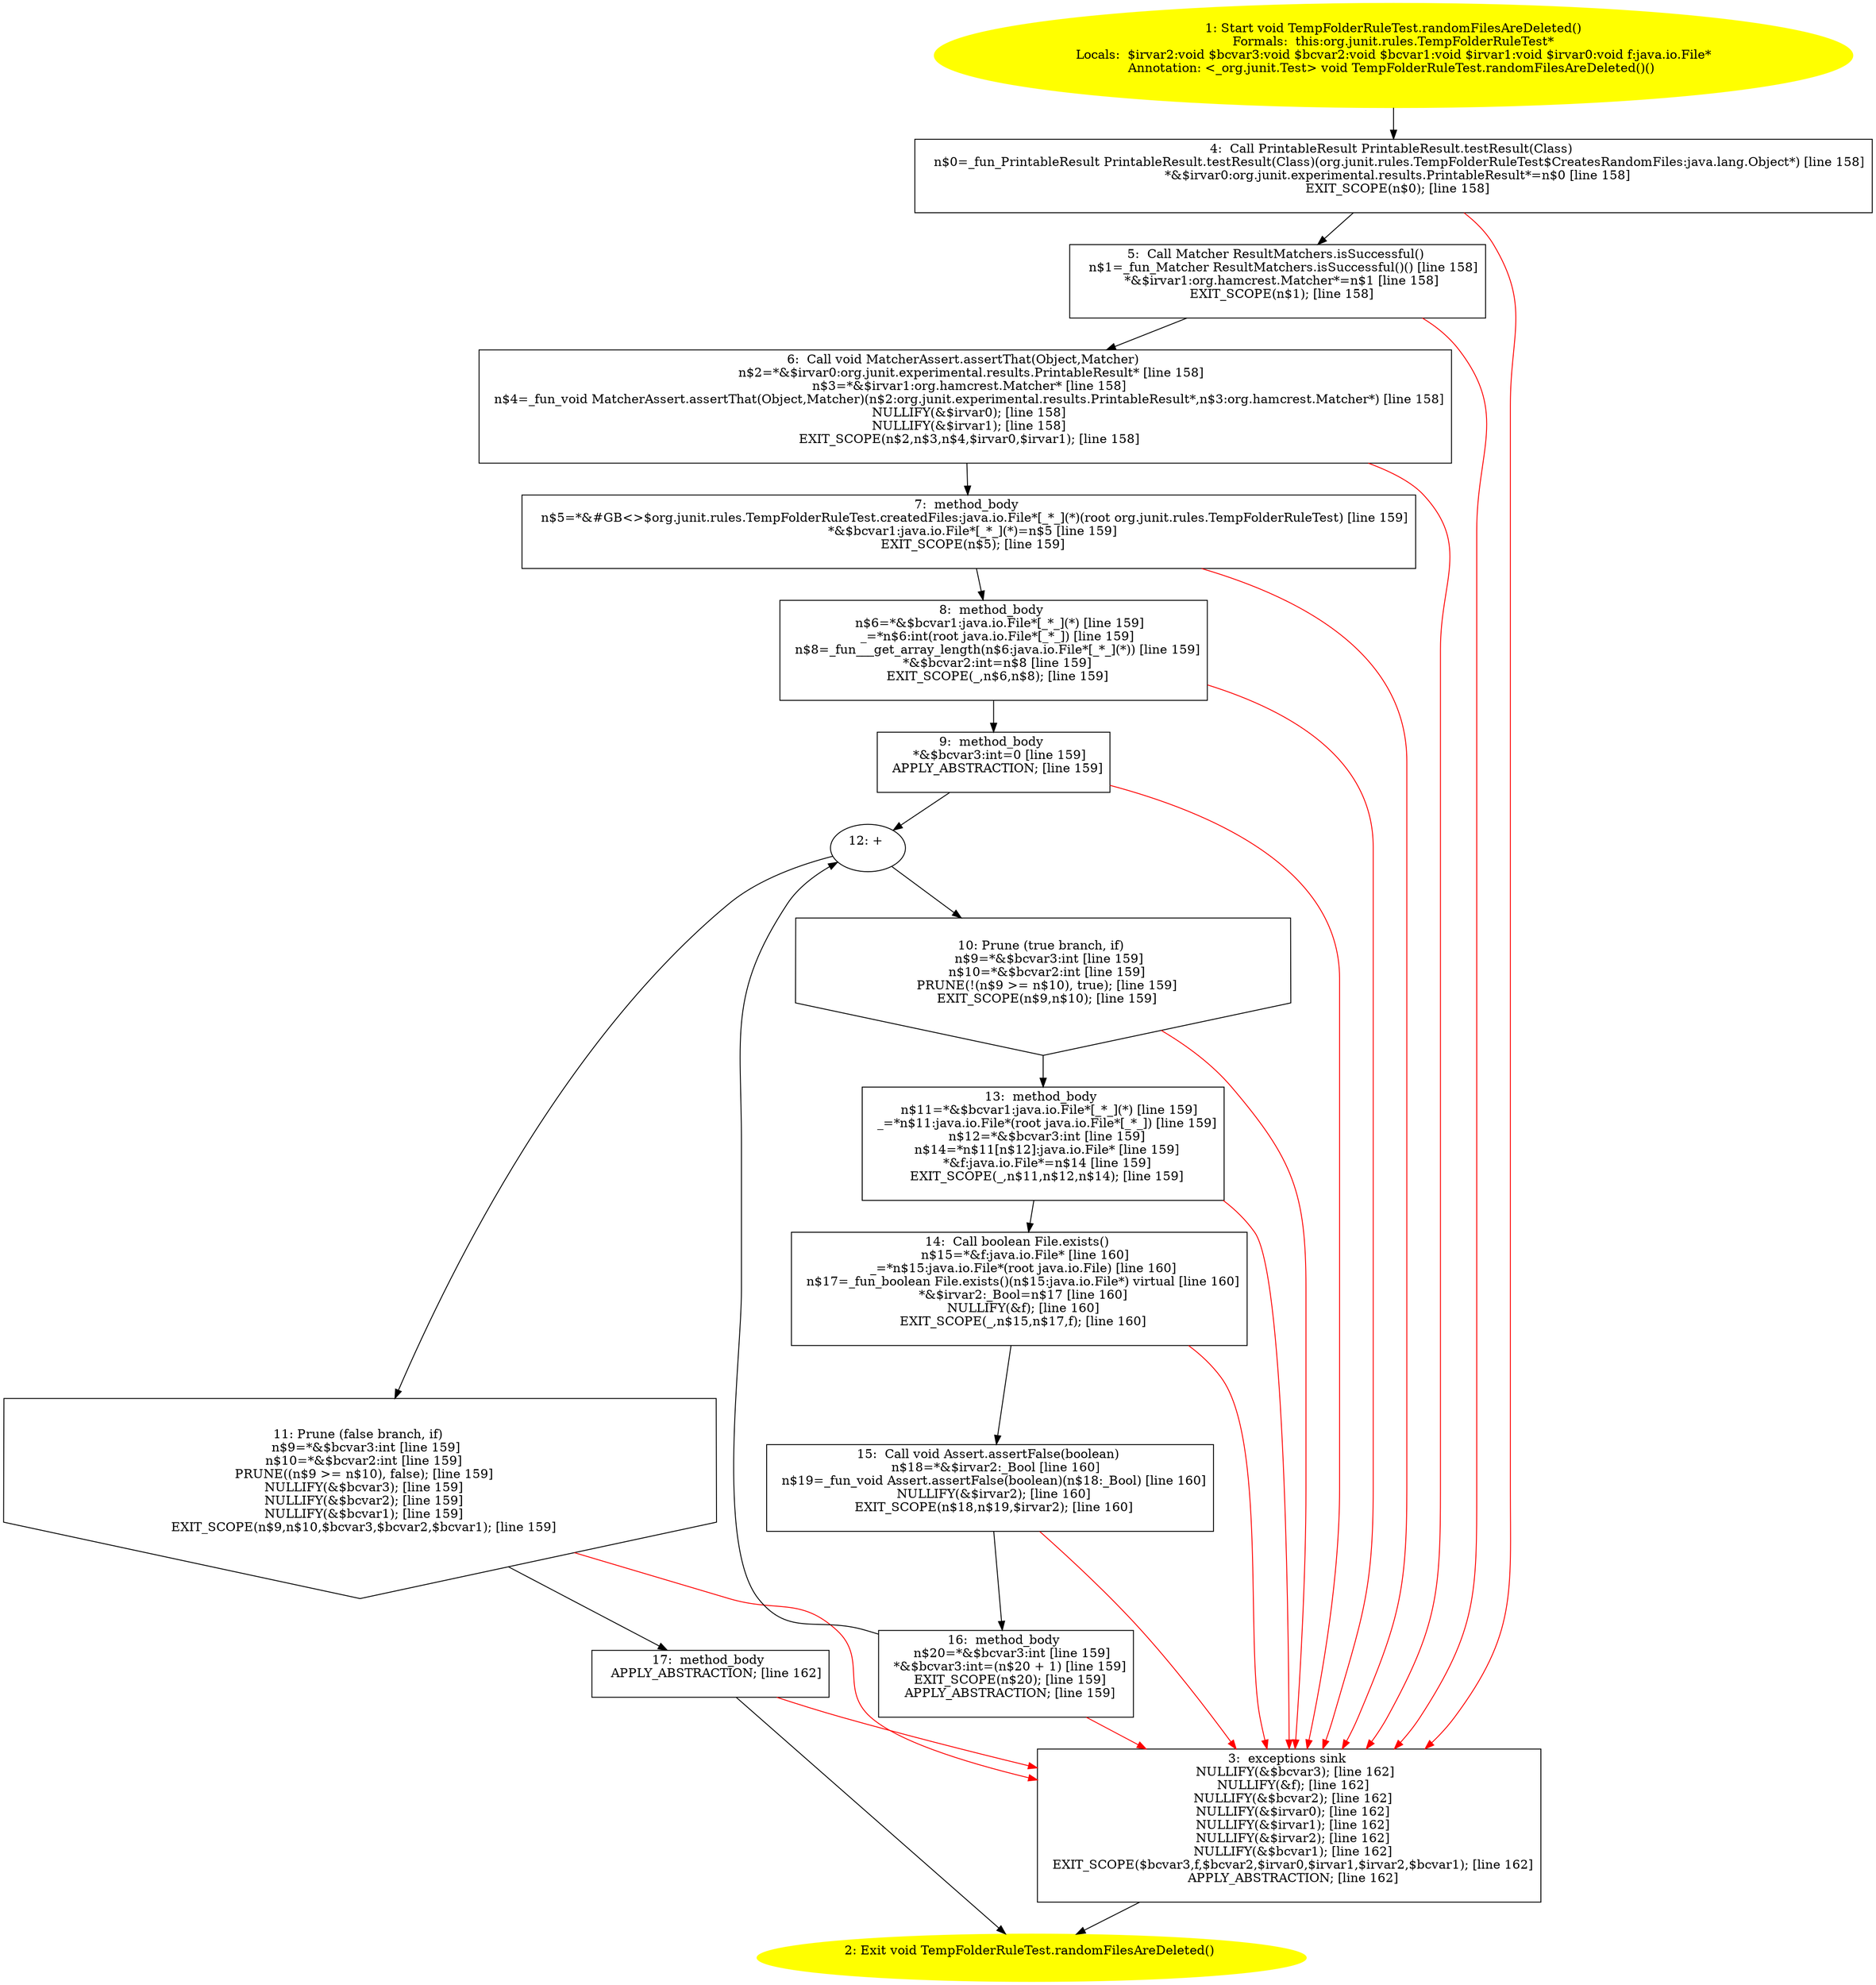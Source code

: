 /* @generated */
digraph cfg {
"org.junit.rules.TempFolderRuleTest.randomFilesAreDeleted():void.da403993b838d8c7695b8f09e89dacae_1" [label="1: Start void TempFolderRuleTest.randomFilesAreDeleted()\nFormals:  this:org.junit.rules.TempFolderRuleTest*\nLocals:  $irvar2:void $bcvar3:void $bcvar2:void $bcvar1:void $irvar1:void $irvar0:void f:java.io.File*\nAnnotation: <_org.junit.Test> void TempFolderRuleTest.randomFilesAreDeleted()() \n  " color=yellow style=filled]
	

	 "org.junit.rules.TempFolderRuleTest.randomFilesAreDeleted():void.da403993b838d8c7695b8f09e89dacae_1" -> "org.junit.rules.TempFolderRuleTest.randomFilesAreDeleted():void.da403993b838d8c7695b8f09e89dacae_4" ;
"org.junit.rules.TempFolderRuleTest.randomFilesAreDeleted():void.da403993b838d8c7695b8f09e89dacae_2" [label="2: Exit void TempFolderRuleTest.randomFilesAreDeleted() \n  " color=yellow style=filled]
	

"org.junit.rules.TempFolderRuleTest.randomFilesAreDeleted():void.da403993b838d8c7695b8f09e89dacae_3" [label="3:  exceptions sink \n   NULLIFY(&$bcvar3); [line 162]\n  NULLIFY(&f); [line 162]\n  NULLIFY(&$bcvar2); [line 162]\n  NULLIFY(&$irvar0); [line 162]\n  NULLIFY(&$irvar1); [line 162]\n  NULLIFY(&$irvar2); [line 162]\n  NULLIFY(&$bcvar1); [line 162]\n  EXIT_SCOPE($bcvar3,f,$bcvar2,$irvar0,$irvar1,$irvar2,$bcvar1); [line 162]\n  APPLY_ABSTRACTION; [line 162]\n " shape="box"]
	

	 "org.junit.rules.TempFolderRuleTest.randomFilesAreDeleted():void.da403993b838d8c7695b8f09e89dacae_3" -> "org.junit.rules.TempFolderRuleTest.randomFilesAreDeleted():void.da403993b838d8c7695b8f09e89dacae_2" ;
"org.junit.rules.TempFolderRuleTest.randomFilesAreDeleted():void.da403993b838d8c7695b8f09e89dacae_4" [label="4:  Call PrintableResult PrintableResult.testResult(Class) \n   n$0=_fun_PrintableResult PrintableResult.testResult(Class)(org.junit.rules.TempFolderRuleTest$CreatesRandomFiles:java.lang.Object*) [line 158]\n  *&$irvar0:org.junit.experimental.results.PrintableResult*=n$0 [line 158]\n  EXIT_SCOPE(n$0); [line 158]\n " shape="box"]
	

	 "org.junit.rules.TempFolderRuleTest.randomFilesAreDeleted():void.da403993b838d8c7695b8f09e89dacae_4" -> "org.junit.rules.TempFolderRuleTest.randomFilesAreDeleted():void.da403993b838d8c7695b8f09e89dacae_5" ;
	 "org.junit.rules.TempFolderRuleTest.randomFilesAreDeleted():void.da403993b838d8c7695b8f09e89dacae_4" -> "org.junit.rules.TempFolderRuleTest.randomFilesAreDeleted():void.da403993b838d8c7695b8f09e89dacae_3" [color="red" ];
"org.junit.rules.TempFolderRuleTest.randomFilesAreDeleted():void.da403993b838d8c7695b8f09e89dacae_5" [label="5:  Call Matcher ResultMatchers.isSuccessful() \n   n$1=_fun_Matcher ResultMatchers.isSuccessful()() [line 158]\n  *&$irvar1:org.hamcrest.Matcher*=n$1 [line 158]\n  EXIT_SCOPE(n$1); [line 158]\n " shape="box"]
	

	 "org.junit.rules.TempFolderRuleTest.randomFilesAreDeleted():void.da403993b838d8c7695b8f09e89dacae_5" -> "org.junit.rules.TempFolderRuleTest.randomFilesAreDeleted():void.da403993b838d8c7695b8f09e89dacae_6" ;
	 "org.junit.rules.TempFolderRuleTest.randomFilesAreDeleted():void.da403993b838d8c7695b8f09e89dacae_5" -> "org.junit.rules.TempFolderRuleTest.randomFilesAreDeleted():void.da403993b838d8c7695b8f09e89dacae_3" [color="red" ];
"org.junit.rules.TempFolderRuleTest.randomFilesAreDeleted():void.da403993b838d8c7695b8f09e89dacae_6" [label="6:  Call void MatcherAssert.assertThat(Object,Matcher) \n   n$2=*&$irvar0:org.junit.experimental.results.PrintableResult* [line 158]\n  n$3=*&$irvar1:org.hamcrest.Matcher* [line 158]\n  n$4=_fun_void MatcherAssert.assertThat(Object,Matcher)(n$2:org.junit.experimental.results.PrintableResult*,n$3:org.hamcrest.Matcher*) [line 158]\n  NULLIFY(&$irvar0); [line 158]\n  NULLIFY(&$irvar1); [line 158]\n  EXIT_SCOPE(n$2,n$3,n$4,$irvar0,$irvar1); [line 158]\n " shape="box"]
	

	 "org.junit.rules.TempFolderRuleTest.randomFilesAreDeleted():void.da403993b838d8c7695b8f09e89dacae_6" -> "org.junit.rules.TempFolderRuleTest.randomFilesAreDeleted():void.da403993b838d8c7695b8f09e89dacae_7" ;
	 "org.junit.rules.TempFolderRuleTest.randomFilesAreDeleted():void.da403993b838d8c7695b8f09e89dacae_6" -> "org.junit.rules.TempFolderRuleTest.randomFilesAreDeleted():void.da403993b838d8c7695b8f09e89dacae_3" [color="red" ];
"org.junit.rules.TempFolderRuleTest.randomFilesAreDeleted():void.da403993b838d8c7695b8f09e89dacae_7" [label="7:  method_body \n   n$5=*&#GB<>$org.junit.rules.TempFolderRuleTest.createdFiles:java.io.File*[_*_](*)(root org.junit.rules.TempFolderRuleTest) [line 159]\n  *&$bcvar1:java.io.File*[_*_](*)=n$5 [line 159]\n  EXIT_SCOPE(n$5); [line 159]\n " shape="box"]
	

	 "org.junit.rules.TempFolderRuleTest.randomFilesAreDeleted():void.da403993b838d8c7695b8f09e89dacae_7" -> "org.junit.rules.TempFolderRuleTest.randomFilesAreDeleted():void.da403993b838d8c7695b8f09e89dacae_8" ;
	 "org.junit.rules.TempFolderRuleTest.randomFilesAreDeleted():void.da403993b838d8c7695b8f09e89dacae_7" -> "org.junit.rules.TempFolderRuleTest.randomFilesAreDeleted():void.da403993b838d8c7695b8f09e89dacae_3" [color="red" ];
"org.junit.rules.TempFolderRuleTest.randomFilesAreDeleted():void.da403993b838d8c7695b8f09e89dacae_8" [label="8:  method_body \n   n$6=*&$bcvar1:java.io.File*[_*_](*) [line 159]\n  _=*n$6:int(root java.io.File*[_*_]) [line 159]\n  n$8=_fun___get_array_length(n$6:java.io.File*[_*_](*)) [line 159]\n  *&$bcvar2:int=n$8 [line 159]\n  EXIT_SCOPE(_,n$6,n$8); [line 159]\n " shape="box"]
	

	 "org.junit.rules.TempFolderRuleTest.randomFilesAreDeleted():void.da403993b838d8c7695b8f09e89dacae_8" -> "org.junit.rules.TempFolderRuleTest.randomFilesAreDeleted():void.da403993b838d8c7695b8f09e89dacae_9" ;
	 "org.junit.rules.TempFolderRuleTest.randomFilesAreDeleted():void.da403993b838d8c7695b8f09e89dacae_8" -> "org.junit.rules.TempFolderRuleTest.randomFilesAreDeleted():void.da403993b838d8c7695b8f09e89dacae_3" [color="red" ];
"org.junit.rules.TempFolderRuleTest.randomFilesAreDeleted():void.da403993b838d8c7695b8f09e89dacae_9" [label="9:  method_body \n   *&$bcvar3:int=0 [line 159]\n  APPLY_ABSTRACTION; [line 159]\n " shape="box"]
	

	 "org.junit.rules.TempFolderRuleTest.randomFilesAreDeleted():void.da403993b838d8c7695b8f09e89dacae_9" -> "org.junit.rules.TempFolderRuleTest.randomFilesAreDeleted():void.da403993b838d8c7695b8f09e89dacae_12" ;
	 "org.junit.rules.TempFolderRuleTest.randomFilesAreDeleted():void.da403993b838d8c7695b8f09e89dacae_9" -> "org.junit.rules.TempFolderRuleTest.randomFilesAreDeleted():void.da403993b838d8c7695b8f09e89dacae_3" [color="red" ];
"org.junit.rules.TempFolderRuleTest.randomFilesAreDeleted():void.da403993b838d8c7695b8f09e89dacae_10" [label="10: Prune (true branch, if) \n   n$9=*&$bcvar3:int [line 159]\n  n$10=*&$bcvar2:int [line 159]\n  PRUNE(!(n$9 >= n$10), true); [line 159]\n  EXIT_SCOPE(n$9,n$10); [line 159]\n " shape="invhouse"]
	

	 "org.junit.rules.TempFolderRuleTest.randomFilesAreDeleted():void.da403993b838d8c7695b8f09e89dacae_10" -> "org.junit.rules.TempFolderRuleTest.randomFilesAreDeleted():void.da403993b838d8c7695b8f09e89dacae_13" ;
	 "org.junit.rules.TempFolderRuleTest.randomFilesAreDeleted():void.da403993b838d8c7695b8f09e89dacae_10" -> "org.junit.rules.TempFolderRuleTest.randomFilesAreDeleted():void.da403993b838d8c7695b8f09e89dacae_3" [color="red" ];
"org.junit.rules.TempFolderRuleTest.randomFilesAreDeleted():void.da403993b838d8c7695b8f09e89dacae_11" [label="11: Prune (false branch, if) \n   n$9=*&$bcvar3:int [line 159]\n  n$10=*&$bcvar2:int [line 159]\n  PRUNE((n$9 >= n$10), false); [line 159]\n  NULLIFY(&$bcvar3); [line 159]\n  NULLIFY(&$bcvar2); [line 159]\n  NULLIFY(&$bcvar1); [line 159]\n  EXIT_SCOPE(n$9,n$10,$bcvar3,$bcvar2,$bcvar1); [line 159]\n " shape="invhouse"]
	

	 "org.junit.rules.TempFolderRuleTest.randomFilesAreDeleted():void.da403993b838d8c7695b8f09e89dacae_11" -> "org.junit.rules.TempFolderRuleTest.randomFilesAreDeleted():void.da403993b838d8c7695b8f09e89dacae_17" ;
	 "org.junit.rules.TempFolderRuleTest.randomFilesAreDeleted():void.da403993b838d8c7695b8f09e89dacae_11" -> "org.junit.rules.TempFolderRuleTest.randomFilesAreDeleted():void.da403993b838d8c7695b8f09e89dacae_3" [color="red" ];
"org.junit.rules.TempFolderRuleTest.randomFilesAreDeleted():void.da403993b838d8c7695b8f09e89dacae_12" [label="12: + \n  " ]
	

	 "org.junit.rules.TempFolderRuleTest.randomFilesAreDeleted():void.da403993b838d8c7695b8f09e89dacae_12" -> "org.junit.rules.TempFolderRuleTest.randomFilesAreDeleted():void.da403993b838d8c7695b8f09e89dacae_10" ;
	 "org.junit.rules.TempFolderRuleTest.randomFilesAreDeleted():void.da403993b838d8c7695b8f09e89dacae_12" -> "org.junit.rules.TempFolderRuleTest.randomFilesAreDeleted():void.da403993b838d8c7695b8f09e89dacae_11" ;
"org.junit.rules.TempFolderRuleTest.randomFilesAreDeleted():void.da403993b838d8c7695b8f09e89dacae_13" [label="13:  method_body \n   n$11=*&$bcvar1:java.io.File*[_*_](*) [line 159]\n  _=*n$11:java.io.File*(root java.io.File*[_*_]) [line 159]\n  n$12=*&$bcvar3:int [line 159]\n  n$14=*n$11[n$12]:java.io.File* [line 159]\n  *&f:java.io.File*=n$14 [line 159]\n  EXIT_SCOPE(_,n$11,n$12,n$14); [line 159]\n " shape="box"]
	

	 "org.junit.rules.TempFolderRuleTest.randomFilesAreDeleted():void.da403993b838d8c7695b8f09e89dacae_13" -> "org.junit.rules.TempFolderRuleTest.randomFilesAreDeleted():void.da403993b838d8c7695b8f09e89dacae_14" ;
	 "org.junit.rules.TempFolderRuleTest.randomFilesAreDeleted():void.da403993b838d8c7695b8f09e89dacae_13" -> "org.junit.rules.TempFolderRuleTest.randomFilesAreDeleted():void.da403993b838d8c7695b8f09e89dacae_3" [color="red" ];
"org.junit.rules.TempFolderRuleTest.randomFilesAreDeleted():void.da403993b838d8c7695b8f09e89dacae_14" [label="14:  Call boolean File.exists() \n   n$15=*&f:java.io.File* [line 160]\n  _=*n$15:java.io.File*(root java.io.File) [line 160]\n  n$17=_fun_boolean File.exists()(n$15:java.io.File*) virtual [line 160]\n  *&$irvar2:_Bool=n$17 [line 160]\n  NULLIFY(&f); [line 160]\n  EXIT_SCOPE(_,n$15,n$17,f); [line 160]\n " shape="box"]
	

	 "org.junit.rules.TempFolderRuleTest.randomFilesAreDeleted():void.da403993b838d8c7695b8f09e89dacae_14" -> "org.junit.rules.TempFolderRuleTest.randomFilesAreDeleted():void.da403993b838d8c7695b8f09e89dacae_15" ;
	 "org.junit.rules.TempFolderRuleTest.randomFilesAreDeleted():void.da403993b838d8c7695b8f09e89dacae_14" -> "org.junit.rules.TempFolderRuleTest.randomFilesAreDeleted():void.da403993b838d8c7695b8f09e89dacae_3" [color="red" ];
"org.junit.rules.TempFolderRuleTest.randomFilesAreDeleted():void.da403993b838d8c7695b8f09e89dacae_15" [label="15:  Call void Assert.assertFalse(boolean) \n   n$18=*&$irvar2:_Bool [line 160]\n  n$19=_fun_void Assert.assertFalse(boolean)(n$18:_Bool) [line 160]\n  NULLIFY(&$irvar2); [line 160]\n  EXIT_SCOPE(n$18,n$19,$irvar2); [line 160]\n " shape="box"]
	

	 "org.junit.rules.TempFolderRuleTest.randomFilesAreDeleted():void.da403993b838d8c7695b8f09e89dacae_15" -> "org.junit.rules.TempFolderRuleTest.randomFilesAreDeleted():void.da403993b838d8c7695b8f09e89dacae_16" ;
	 "org.junit.rules.TempFolderRuleTest.randomFilesAreDeleted():void.da403993b838d8c7695b8f09e89dacae_15" -> "org.junit.rules.TempFolderRuleTest.randomFilesAreDeleted():void.da403993b838d8c7695b8f09e89dacae_3" [color="red" ];
"org.junit.rules.TempFolderRuleTest.randomFilesAreDeleted():void.da403993b838d8c7695b8f09e89dacae_16" [label="16:  method_body \n   n$20=*&$bcvar3:int [line 159]\n  *&$bcvar3:int=(n$20 + 1) [line 159]\n  EXIT_SCOPE(n$20); [line 159]\n  APPLY_ABSTRACTION; [line 159]\n " shape="box"]
	

	 "org.junit.rules.TempFolderRuleTest.randomFilesAreDeleted():void.da403993b838d8c7695b8f09e89dacae_16" -> "org.junit.rules.TempFolderRuleTest.randomFilesAreDeleted():void.da403993b838d8c7695b8f09e89dacae_12" ;
	 "org.junit.rules.TempFolderRuleTest.randomFilesAreDeleted():void.da403993b838d8c7695b8f09e89dacae_16" -> "org.junit.rules.TempFolderRuleTest.randomFilesAreDeleted():void.da403993b838d8c7695b8f09e89dacae_3" [color="red" ];
"org.junit.rules.TempFolderRuleTest.randomFilesAreDeleted():void.da403993b838d8c7695b8f09e89dacae_17" [label="17:  method_body \n   APPLY_ABSTRACTION; [line 162]\n " shape="box"]
	

	 "org.junit.rules.TempFolderRuleTest.randomFilesAreDeleted():void.da403993b838d8c7695b8f09e89dacae_17" -> "org.junit.rules.TempFolderRuleTest.randomFilesAreDeleted():void.da403993b838d8c7695b8f09e89dacae_2" ;
	 "org.junit.rules.TempFolderRuleTest.randomFilesAreDeleted():void.da403993b838d8c7695b8f09e89dacae_17" -> "org.junit.rules.TempFolderRuleTest.randomFilesAreDeleted():void.da403993b838d8c7695b8f09e89dacae_3" [color="red" ];
}
